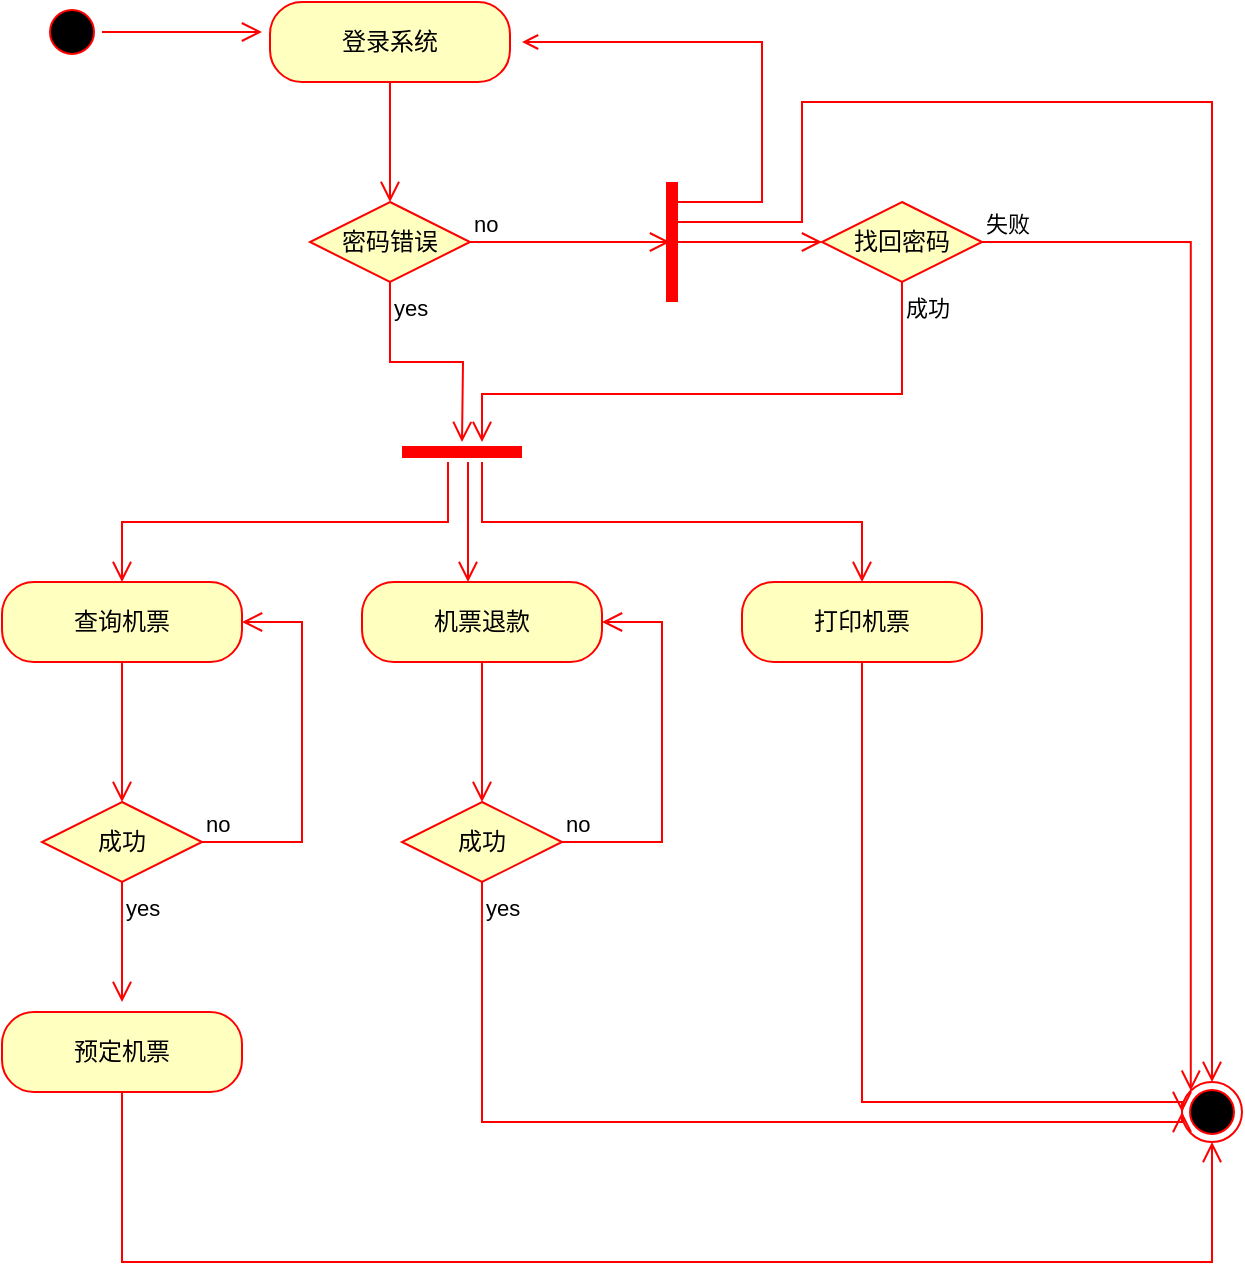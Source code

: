 <mxfile version="21.1.2" type="github">
  <diagram name="第 1 页" id="cm3VjTM__6NFXu4wPpwm">
    <mxGraphModel dx="1290" dy="491" grid="1" gridSize="10" guides="1" tooltips="1" connect="1" arrows="1" fold="1" page="1" pageScale="1" pageWidth="827" pageHeight="1169" math="0" shadow="0">
      <root>
        <mxCell id="0" />
        <mxCell id="1" parent="0" />
        <mxCell id="MrwXvHuO-7o8IFlikNi2-1" value="" style="ellipse;html=1;shape=startState;fillColor=#000000;strokeColor=#ff0000;" vertex="1" parent="1">
          <mxGeometry x="110" y="190" width="30" height="30" as="geometry" />
        </mxCell>
        <mxCell id="MrwXvHuO-7o8IFlikNi2-2" value="" style="edgeStyle=orthogonalEdgeStyle;html=1;verticalAlign=bottom;endArrow=open;endSize=8;strokeColor=#ff0000;rounded=0;exitX=1;exitY=0.5;exitDx=0;exitDy=0;" edge="1" source="MrwXvHuO-7o8IFlikNi2-1" parent="1">
          <mxGeometry relative="1" as="geometry">
            <mxPoint x="220" y="205" as="targetPoint" />
            <Array as="points">
              <mxPoint x="200" y="205" />
            </Array>
          </mxGeometry>
        </mxCell>
        <mxCell id="MrwXvHuO-7o8IFlikNi2-3" value="登录系统" style="rounded=1;whiteSpace=wrap;html=1;arcSize=40;fontColor=#000000;fillColor=#ffffc0;strokeColor=#ff0000;" vertex="1" parent="1">
          <mxGeometry x="224" y="190" width="120" height="40" as="geometry" />
        </mxCell>
        <mxCell id="MrwXvHuO-7o8IFlikNi2-4" value="" style="edgeStyle=orthogonalEdgeStyle;html=1;verticalAlign=bottom;endArrow=open;endSize=8;strokeColor=#ff0000;rounded=0;" edge="1" source="MrwXvHuO-7o8IFlikNi2-3" parent="1">
          <mxGeometry relative="1" as="geometry">
            <mxPoint x="284" y="290" as="targetPoint" />
          </mxGeometry>
        </mxCell>
        <mxCell id="MrwXvHuO-7o8IFlikNi2-5" value="密码错误" style="rhombus;whiteSpace=wrap;html=1;fontColor=#000000;fillColor=#ffffc0;strokeColor=#ff0000;" vertex="1" parent="1">
          <mxGeometry x="244" y="290" width="80" height="40" as="geometry" />
        </mxCell>
        <mxCell id="MrwXvHuO-7o8IFlikNi2-6" value="no" style="edgeStyle=orthogonalEdgeStyle;html=1;align=left;verticalAlign=bottom;endArrow=open;endSize=8;strokeColor=#ff0000;rounded=0;" edge="1" source="MrwXvHuO-7o8IFlikNi2-5" parent="1">
          <mxGeometry x="-1" relative="1" as="geometry">
            <mxPoint x="424" y="310" as="targetPoint" />
          </mxGeometry>
        </mxCell>
        <mxCell id="MrwXvHuO-7o8IFlikNi2-7" value="yes" style="edgeStyle=orthogonalEdgeStyle;html=1;align=left;verticalAlign=top;endArrow=open;endSize=8;strokeColor=#ff0000;rounded=0;" edge="1" source="MrwXvHuO-7o8IFlikNi2-5" parent="1">
          <mxGeometry x="-1" relative="1" as="geometry">
            <mxPoint x="320" y="410" as="targetPoint" />
          </mxGeometry>
        </mxCell>
        <mxCell id="MrwXvHuO-7o8IFlikNi2-14" value="" style="shape=line;html=1;strokeWidth=6;strokeColor=#ff0000;direction=south;" vertex="1" parent="1">
          <mxGeometry x="420" y="280" width="10" height="60" as="geometry" />
        </mxCell>
        <mxCell id="MrwXvHuO-7o8IFlikNi2-17" value="找回密码" style="rhombus;whiteSpace=wrap;html=1;fontColor=#000000;fillColor=#ffffc0;strokeColor=#ff0000;" vertex="1" parent="1">
          <mxGeometry x="500" y="290" width="80" height="40" as="geometry" />
        </mxCell>
        <mxCell id="MrwXvHuO-7o8IFlikNi2-18" value="失败" style="edgeStyle=orthogonalEdgeStyle;html=1;align=left;verticalAlign=bottom;endArrow=open;endSize=8;strokeColor=#ff0000;rounded=0;entryX=0;entryY=0;entryDx=0;entryDy=0;" edge="1" source="MrwXvHuO-7o8IFlikNi2-17" parent="1" target="MrwXvHuO-7o8IFlikNi2-24">
          <mxGeometry x="-1" relative="1" as="geometry">
            <mxPoint x="680" y="310" as="targetPoint" />
          </mxGeometry>
        </mxCell>
        <mxCell id="MrwXvHuO-7o8IFlikNi2-19" value="成功" style="edgeStyle=orthogonalEdgeStyle;html=1;align=left;verticalAlign=top;endArrow=open;endSize=8;strokeColor=#ff0000;rounded=0;" edge="1" source="MrwXvHuO-7o8IFlikNi2-17" parent="1">
          <mxGeometry x="-1" relative="1" as="geometry">
            <mxPoint x="330" y="410" as="targetPoint" />
            <Array as="points">
              <mxPoint x="540" y="386" />
              <mxPoint x="330" y="386" />
            </Array>
            <mxPoint as="offset" />
          </mxGeometry>
        </mxCell>
        <mxCell id="MrwXvHuO-7o8IFlikNi2-20" value="" style="edgeStyle=orthogonalEdgeStyle;html=1;align=left;verticalAlign=bottom;endArrow=open;endSize=8;strokeColor=#ff0000;rounded=0;" edge="1" parent="1">
          <mxGeometry x="-1" relative="1" as="geometry">
            <mxPoint x="500" y="310" as="targetPoint" />
            <mxPoint x="420" y="310" as="sourcePoint" />
          </mxGeometry>
        </mxCell>
        <mxCell id="MrwXvHuO-7o8IFlikNi2-21" value="" style="edgeStyle=orthogonalEdgeStyle;html=1;align=left;verticalAlign=bottom;endArrow=open;strokeColor=#ff0000;rounded=0;exitX=0.25;exitY=0.5;exitDx=0;exitDy=0;exitPerimeter=0;" edge="1" parent="1" source="MrwXvHuO-7o8IFlikNi2-14">
          <mxGeometry x="-1" relative="1" as="geometry">
            <mxPoint x="350" y="210" as="targetPoint" />
            <mxPoint x="430" y="300" as="sourcePoint" />
            <Array as="points">
              <mxPoint x="425" y="290" />
              <mxPoint x="470" y="290" />
              <mxPoint x="470" y="210" />
            </Array>
          </mxGeometry>
        </mxCell>
        <mxCell id="MrwXvHuO-7o8IFlikNi2-22" value="" style="shape=line;html=1;strokeWidth=6;strokeColor=#ff0000;" vertex="1" parent="1">
          <mxGeometry x="290" y="410" width="60" height="10" as="geometry" />
        </mxCell>
        <mxCell id="MrwXvHuO-7o8IFlikNi2-23" value="" style="edgeStyle=orthogonalEdgeStyle;html=1;verticalAlign=bottom;endArrow=open;endSize=8;strokeColor=#ff0000;rounded=0;" edge="1" parent="1">
          <mxGeometry relative="1" as="geometry">
            <mxPoint x="323" y="480" as="targetPoint" />
            <mxPoint x="323" y="420" as="sourcePoint" />
            <Array as="points">
              <mxPoint x="323" y="440" />
              <mxPoint x="323" y="440" />
            </Array>
          </mxGeometry>
        </mxCell>
        <mxCell id="MrwXvHuO-7o8IFlikNi2-24" value="" style="ellipse;html=1;shape=endState;fillColor=#000000;strokeColor=#ff0000;" vertex="1" parent="1">
          <mxGeometry x="680" y="730" width="30" height="30" as="geometry" />
        </mxCell>
        <mxCell id="MrwXvHuO-7o8IFlikNi2-25" value="" style="edgeStyle=orthogonalEdgeStyle;html=1;align=left;verticalAlign=bottom;endArrow=open;endSize=8;strokeColor=#ff0000;rounded=0;entryX=0.5;entryY=0;entryDx=0;entryDy=0;exitX=0.25;exitY=0.5;exitDx=0;exitDy=0;exitPerimeter=0;" edge="1" parent="1" source="MrwXvHuO-7o8IFlikNi2-14" target="MrwXvHuO-7o8IFlikNi2-24">
          <mxGeometry x="-1" relative="1" as="geometry">
            <mxPoint x="690" y="270" as="targetPoint" />
            <mxPoint x="430" y="300" as="sourcePoint" />
            <Array as="points">
              <mxPoint x="425" y="300" />
              <mxPoint x="490" y="300" />
              <mxPoint x="490" y="240" />
              <mxPoint x="695" y="240" />
            </Array>
          </mxGeometry>
        </mxCell>
        <mxCell id="MrwXvHuO-7o8IFlikNi2-26" value="" style="edgeStyle=orthogonalEdgeStyle;html=1;verticalAlign=bottom;endArrow=open;endSize=8;strokeColor=#ff0000;rounded=0;" edge="1" parent="1">
          <mxGeometry relative="1" as="geometry">
            <mxPoint x="150" y="480" as="targetPoint" />
            <mxPoint x="313" y="420" as="sourcePoint" />
            <Array as="points">
              <mxPoint x="313" y="450" />
              <mxPoint x="150" y="450" />
              <mxPoint x="150" y="480" />
            </Array>
          </mxGeometry>
        </mxCell>
        <mxCell id="MrwXvHuO-7o8IFlikNi2-27" value="" style="edgeStyle=orthogonalEdgeStyle;html=1;verticalAlign=bottom;endArrow=open;endSize=8;strokeColor=#ff0000;rounded=0;" edge="1" parent="1">
          <mxGeometry relative="1" as="geometry">
            <mxPoint x="520" y="480" as="targetPoint" />
            <mxPoint x="330" y="420" as="sourcePoint" />
            <Array as="points">
              <mxPoint x="330" y="450" />
              <mxPoint x="520" y="450" />
              <mxPoint x="520" y="480" />
            </Array>
          </mxGeometry>
        </mxCell>
        <mxCell id="MrwXvHuO-7o8IFlikNi2-28" value="查询机票" style="rounded=1;whiteSpace=wrap;html=1;arcSize=40;fontColor=#000000;fillColor=#ffffc0;strokeColor=#ff0000;" vertex="1" parent="1">
          <mxGeometry x="90" y="480" width="120" height="40" as="geometry" />
        </mxCell>
        <mxCell id="MrwXvHuO-7o8IFlikNi2-29" value="" style="edgeStyle=orthogonalEdgeStyle;html=1;verticalAlign=bottom;endArrow=open;endSize=8;strokeColor=#ff0000;rounded=0;" edge="1" source="MrwXvHuO-7o8IFlikNi2-28" parent="1">
          <mxGeometry relative="1" as="geometry">
            <mxPoint x="150" y="590" as="targetPoint" />
            <Array as="points">
              <mxPoint x="150" y="580" />
              <mxPoint x="150" y="580" />
            </Array>
          </mxGeometry>
        </mxCell>
        <mxCell id="MrwXvHuO-7o8IFlikNi2-31" value="机票退款" style="rounded=1;whiteSpace=wrap;html=1;arcSize=40;fontColor=#000000;fillColor=#ffffc0;strokeColor=#ff0000;" vertex="1" parent="1">
          <mxGeometry x="270" y="480" width="120" height="40" as="geometry" />
        </mxCell>
        <mxCell id="MrwXvHuO-7o8IFlikNi2-32" value="" style="edgeStyle=orthogonalEdgeStyle;html=1;verticalAlign=bottom;endArrow=open;endSize=8;strokeColor=#ff0000;rounded=0;" edge="1" source="MrwXvHuO-7o8IFlikNi2-31" parent="1">
          <mxGeometry relative="1" as="geometry">
            <mxPoint x="330" y="590" as="targetPoint" />
          </mxGeometry>
        </mxCell>
        <mxCell id="MrwXvHuO-7o8IFlikNi2-38" value="打印机票" style="rounded=1;whiteSpace=wrap;html=1;arcSize=40;fontColor=#000000;fillColor=#ffffc0;strokeColor=#ff0000;" vertex="1" parent="1">
          <mxGeometry x="460" y="480" width="120" height="40" as="geometry" />
        </mxCell>
        <mxCell id="MrwXvHuO-7o8IFlikNi2-39" value="" style="edgeStyle=orthogonalEdgeStyle;html=1;verticalAlign=bottom;endArrow=open;endSize=8;strokeColor=#ff0000;rounded=0;entryX=0;entryY=0.5;entryDx=0;entryDy=0;" edge="1" source="MrwXvHuO-7o8IFlikNi2-38" parent="1" target="MrwXvHuO-7o8IFlikNi2-24">
          <mxGeometry relative="1" as="geometry">
            <mxPoint x="650" y="740" as="targetPoint" />
            <Array as="points">
              <mxPoint x="520" y="740" />
              <mxPoint x="680" y="740" />
            </Array>
          </mxGeometry>
        </mxCell>
        <mxCell id="MrwXvHuO-7o8IFlikNi2-41" value="成功" style="rhombus;whiteSpace=wrap;html=1;fontColor=#000000;fillColor=#ffffc0;strokeColor=#ff0000;" vertex="1" parent="1">
          <mxGeometry x="110" y="590" width="80" height="40" as="geometry" />
        </mxCell>
        <mxCell id="MrwXvHuO-7o8IFlikNi2-42" value="no" style="edgeStyle=orthogonalEdgeStyle;html=1;align=left;verticalAlign=bottom;endArrow=open;endSize=8;strokeColor=#ff0000;rounded=0;entryX=1;entryY=0.5;entryDx=0;entryDy=0;" edge="1" source="MrwXvHuO-7o8IFlikNi2-41" parent="1" target="MrwXvHuO-7o8IFlikNi2-28">
          <mxGeometry x="-1" relative="1" as="geometry">
            <mxPoint x="240" y="490" as="targetPoint" />
            <Array as="points">
              <mxPoint x="240" y="610" />
              <mxPoint x="240" y="500" />
            </Array>
            <mxPoint as="offset" />
          </mxGeometry>
        </mxCell>
        <mxCell id="MrwXvHuO-7o8IFlikNi2-43" value="yes" style="edgeStyle=orthogonalEdgeStyle;html=1;align=left;verticalAlign=top;endArrow=open;endSize=8;strokeColor=#ff0000;rounded=0;" edge="1" source="MrwXvHuO-7o8IFlikNi2-41" parent="1">
          <mxGeometry x="-1" relative="1" as="geometry">
            <mxPoint x="150" y="690" as="targetPoint" />
          </mxGeometry>
        </mxCell>
        <mxCell id="MrwXvHuO-7o8IFlikNi2-44" value="成功" style="rhombus;whiteSpace=wrap;html=1;fontColor=#000000;fillColor=#ffffc0;strokeColor=#ff0000;" vertex="1" parent="1">
          <mxGeometry x="290" y="590" width="80" height="40" as="geometry" />
        </mxCell>
        <mxCell id="MrwXvHuO-7o8IFlikNi2-45" value="no" style="edgeStyle=orthogonalEdgeStyle;html=1;align=left;verticalAlign=bottom;endArrow=open;endSize=8;strokeColor=#ff0000;rounded=0;entryX=1;entryY=0.5;entryDx=0;entryDy=0;" edge="1" source="MrwXvHuO-7o8IFlikNi2-44" parent="1" target="MrwXvHuO-7o8IFlikNi2-31">
          <mxGeometry x="-1" relative="1" as="geometry">
            <mxPoint x="470" y="610" as="targetPoint" />
            <Array as="points">
              <mxPoint x="420" y="610" />
              <mxPoint x="420" y="500" />
            </Array>
          </mxGeometry>
        </mxCell>
        <mxCell id="MrwXvHuO-7o8IFlikNi2-46" value="yes" style="edgeStyle=orthogonalEdgeStyle;html=1;align=left;verticalAlign=top;endArrow=open;endSize=8;strokeColor=#ff0000;rounded=0;entryX=0;entryY=0.5;entryDx=0;entryDy=0;" edge="1" source="MrwXvHuO-7o8IFlikNi2-44" parent="1" target="MrwXvHuO-7o8IFlikNi2-24">
          <mxGeometry x="-1" relative="1" as="geometry">
            <mxPoint x="670" y="750" as="targetPoint" />
            <Array as="points">
              <mxPoint x="330" y="750" />
              <mxPoint x="680" y="750" />
            </Array>
          </mxGeometry>
        </mxCell>
        <mxCell id="MrwXvHuO-7o8IFlikNi2-47" value="预定机票" style="rounded=1;whiteSpace=wrap;html=1;arcSize=40;fontColor=#000000;fillColor=#ffffc0;strokeColor=#ff0000;" vertex="1" parent="1">
          <mxGeometry x="90" y="695" width="120" height="40" as="geometry" />
        </mxCell>
        <mxCell id="MrwXvHuO-7o8IFlikNi2-48" value="" style="edgeStyle=orthogonalEdgeStyle;html=1;verticalAlign=bottom;endArrow=open;endSize=8;strokeColor=#ff0000;rounded=0;entryX=0.5;entryY=1;entryDx=0;entryDy=0;" edge="1" source="MrwXvHuO-7o8IFlikNi2-47" parent="1" target="MrwXvHuO-7o8IFlikNi2-24">
          <mxGeometry relative="1" as="geometry">
            <mxPoint x="150" y="820" as="targetPoint" />
            <Array as="points">
              <mxPoint x="150" y="820" />
              <mxPoint x="695" y="820" />
            </Array>
          </mxGeometry>
        </mxCell>
      </root>
    </mxGraphModel>
  </diagram>
</mxfile>
